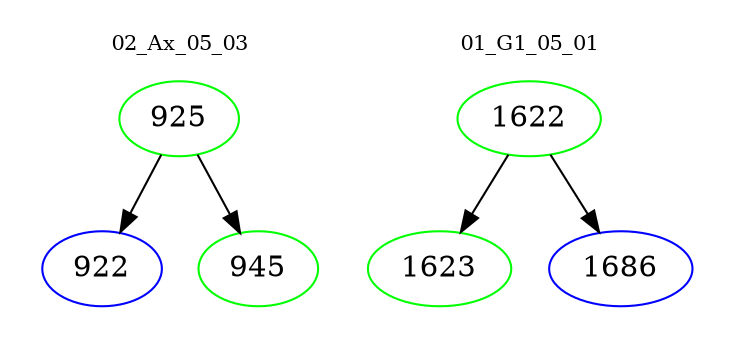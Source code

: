 digraph{
subgraph cluster_0 {
color = white
label = "02_Ax_05_03";
fontsize=10;
T0_925 [label="925", color="green"]
T0_925 -> T0_922 [color="black"]
T0_922 [label="922", color="blue"]
T0_925 -> T0_945 [color="black"]
T0_945 [label="945", color="green"]
}
subgraph cluster_1 {
color = white
label = "01_G1_05_01";
fontsize=10;
T1_1622 [label="1622", color="green"]
T1_1622 -> T1_1623 [color="black"]
T1_1623 [label="1623", color="green"]
T1_1622 -> T1_1686 [color="black"]
T1_1686 [label="1686", color="blue"]
}
}
